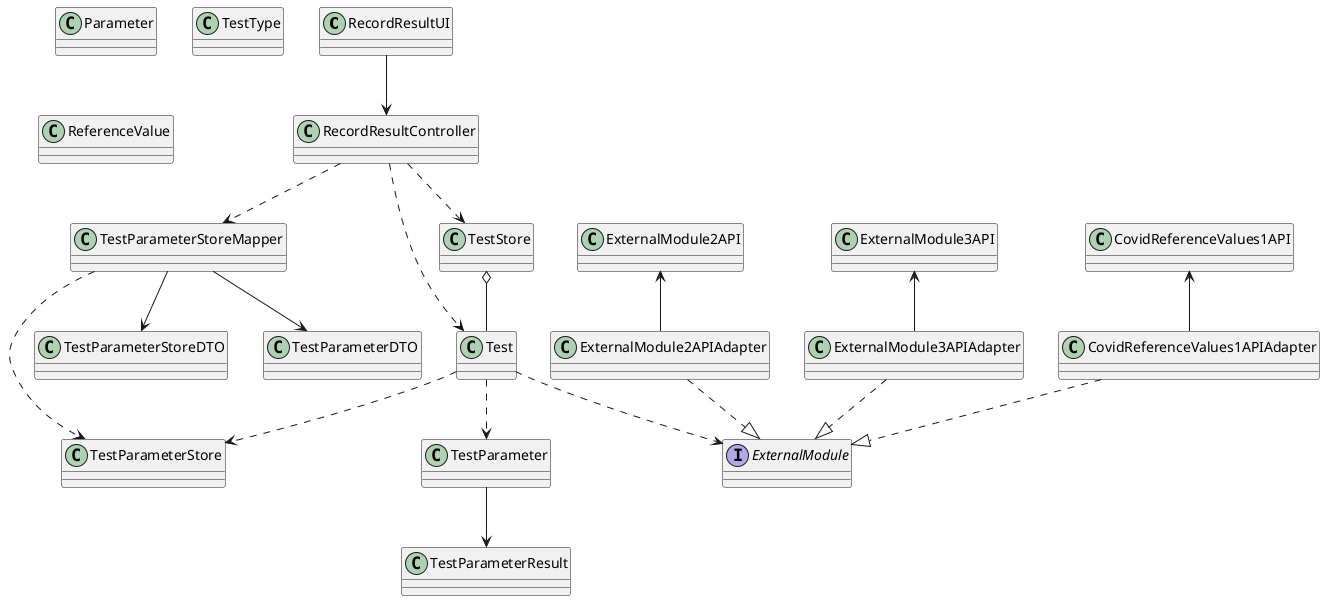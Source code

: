 @startuml
'https://plantuml.com/class-diagram

class RecordResultUI{
}
class RecordResultController{
}
class Test{
}
class TestStore{
}
class TestParameterStoreMapper{
}
class TestParameterStore{
}
class TestParameterStoreDTO{
}
class TestParameterDTO{
}
class TestParameter{
}
class Parameter{
}
class TestType{
}
interface ExternalModule{
}
class ReferenceValue{
}
class TestParameterResult{
}
class CovidReferenceValues1API{
}
class ExternalModule2API{
}
class ExternalModule3API{
}
class CovidReferenceValues1APIAdapter{
}
class ExternalModule2APIAdapter{
}
class ExternalModule3APIAdapter{
}
RecordResultUI --> RecordResultController
RecordResultController ..> TestStore
RecordResultController ..> Test
TestStore o-- Test
Test ..> TestParameterStore
Test ..> TestParameter
Test ..> ExternalModule
TestParameter --> TestParameterResult

CovidReferenceValues1API <-- CovidReferenceValues1APIAdapter
ExternalModule2API <-- ExternalModule2APIAdapter
ExternalModule3API <-- ExternalModule3APIAdapter

CovidReferenceValues1APIAdapter ..|> ExternalModule
ExternalModule2APIAdapter ..|> ExternalModule
ExternalModule3APIAdapter ..|> ExternalModule

RecordResultController ..> TestParameterStoreMapper
TestParameterStoreMapper --> TestParameterStoreDTO
TestParameterStoreMapper ..> TestParameterStore
TestParameterStoreMapper  --> TestParameterDTO

@enduml